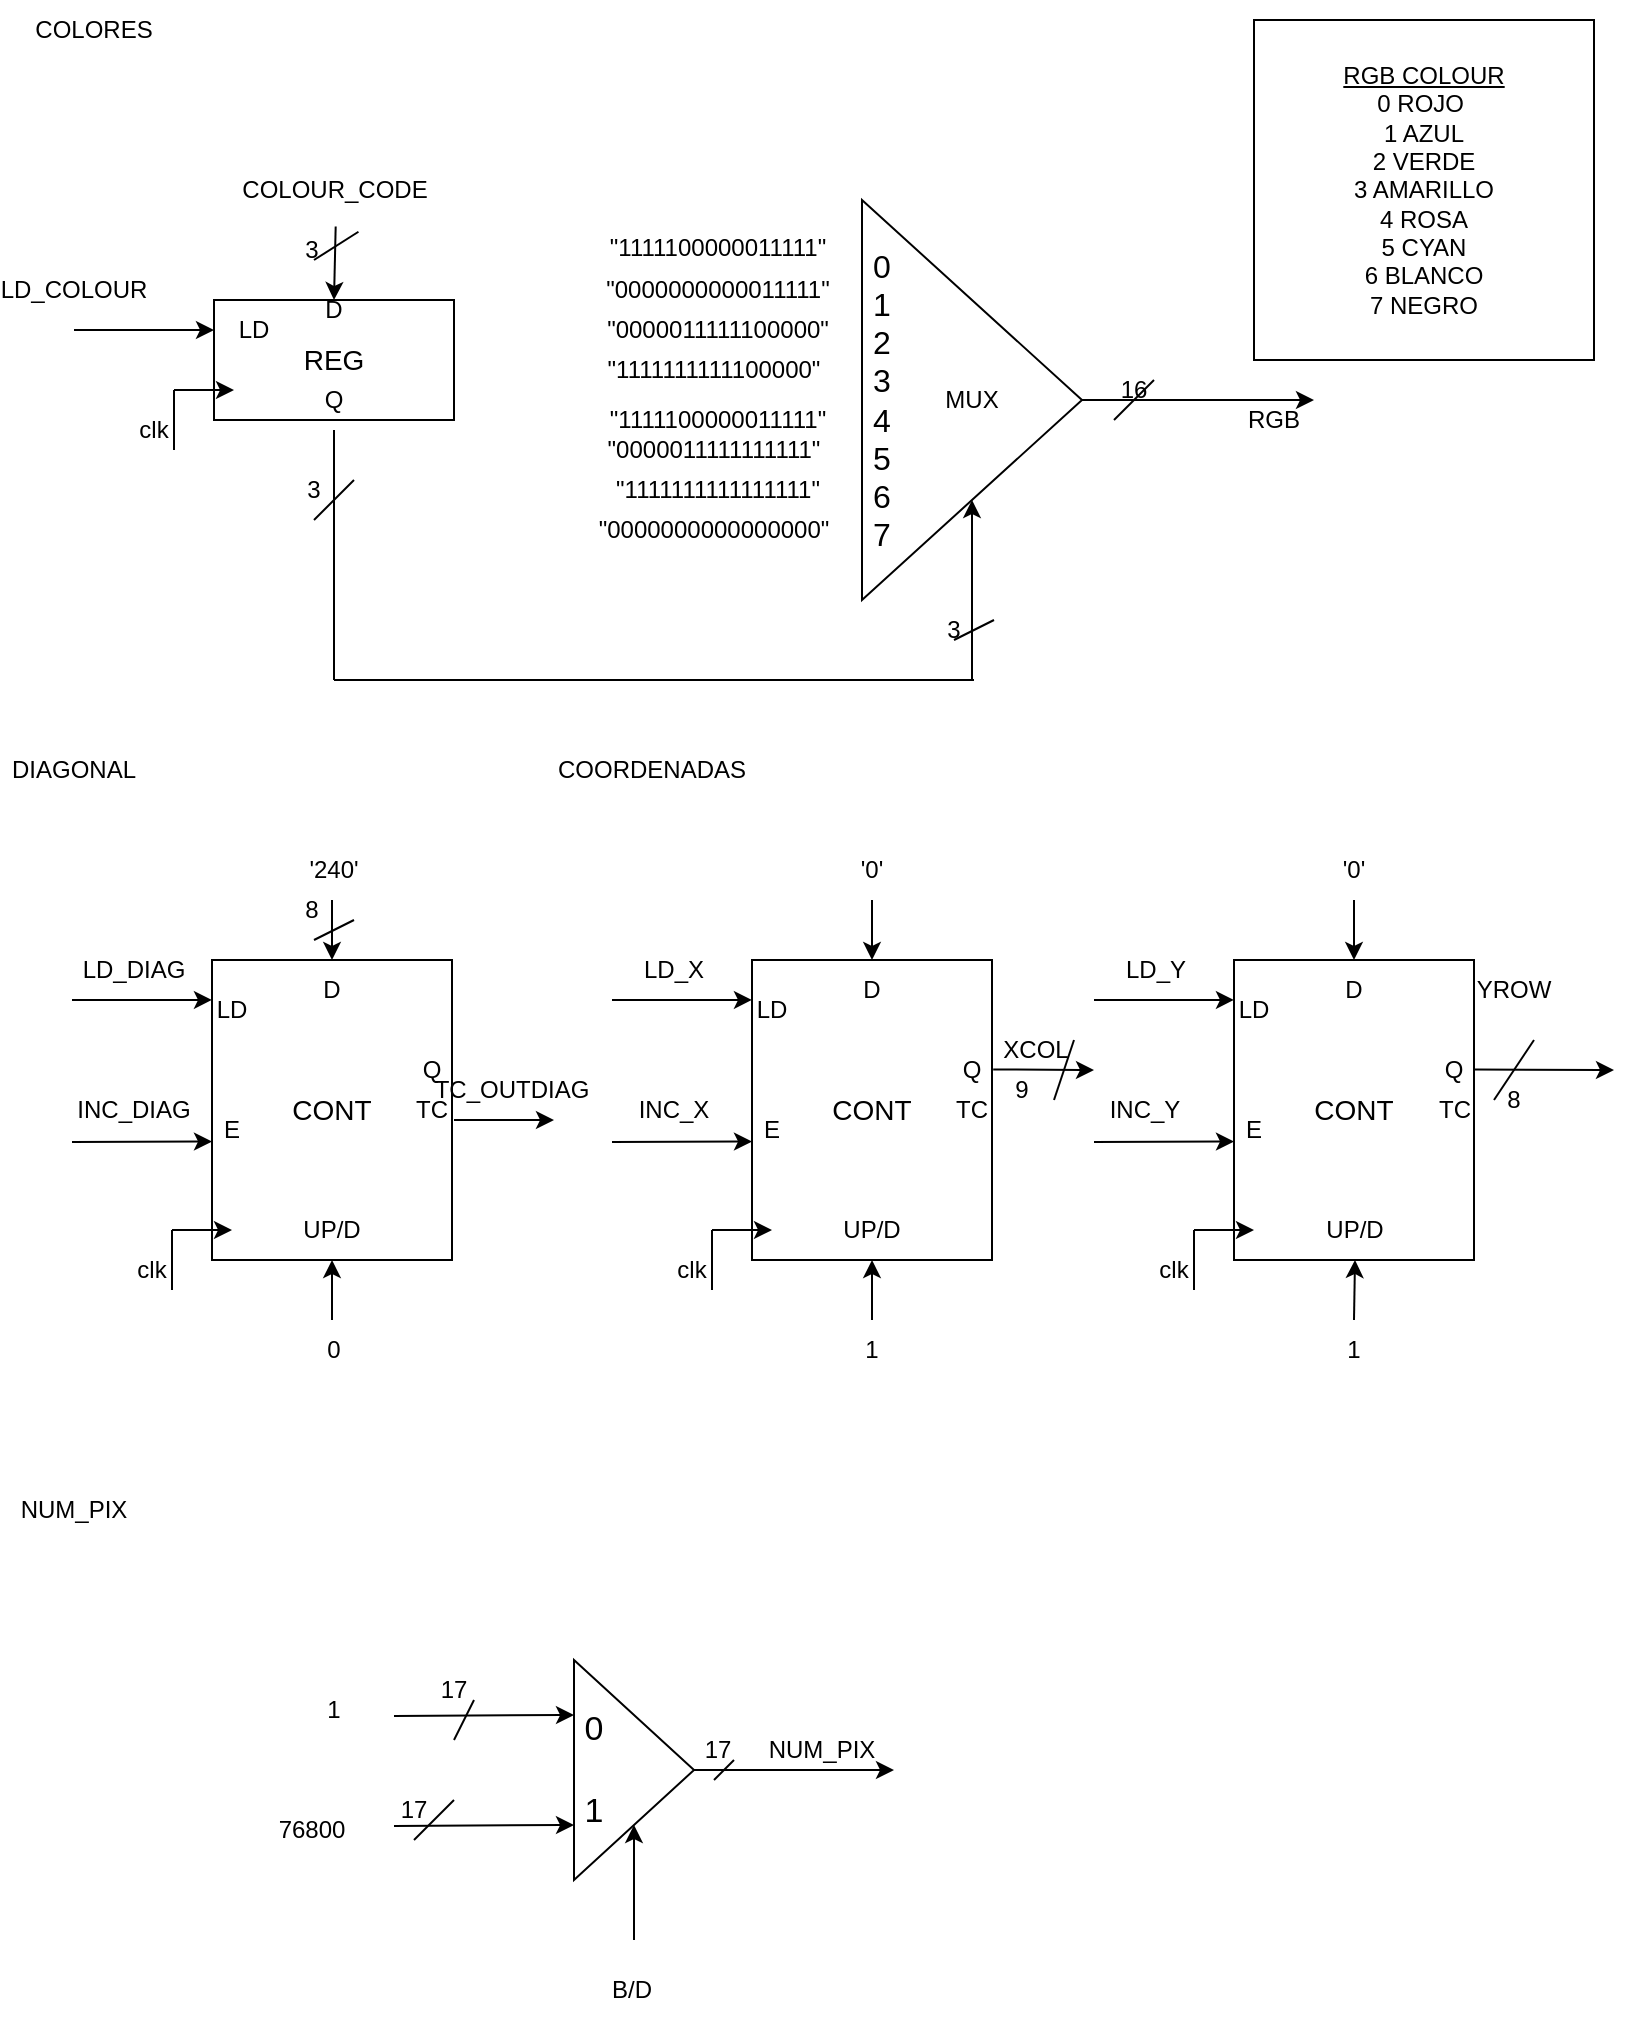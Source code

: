 <mxfile version="22.0.4" type="github">
  <diagram name="Página-1" id="zvw-f4NV9Bo69sm4plZE">
    <mxGraphModel dx="1434" dy="754" grid="1" gridSize="10" guides="1" tooltips="1" connect="1" arrows="1" fold="1" page="1" pageScale="1" pageWidth="827" pageHeight="1169" math="0" shadow="0">
      <root>
        <mxCell id="0" />
        <mxCell id="1" parent="0" />
        <mxCell id="AA1JGieEmDG2qsiPeB94-2" value="" style="rounded=0;whiteSpace=wrap;html=1;" parent="1" vertex="1">
          <mxGeometry x="110" y="170" width="120" height="60" as="geometry" />
        </mxCell>
        <mxCell id="AA1JGieEmDG2qsiPeB94-3" value="" style="triangle;whiteSpace=wrap;html=1;" parent="1" vertex="1">
          <mxGeometry x="434" y="120" width="110" height="200" as="geometry" />
        </mxCell>
        <mxCell id="AA1JGieEmDG2qsiPeB94-4" value="&lt;font style=&quot;font-size: 16px;&quot;&gt;0&lt;br&gt;1&lt;br&gt;2&lt;br&gt;3&lt;br&gt;4&lt;br&gt;5&lt;br&gt;6&lt;br&gt;7&lt;/font&gt;" style="text;html=1;strokeColor=none;fillColor=none;align=center;verticalAlign=middle;whiteSpace=wrap;rounded=0;" parent="1" vertex="1">
          <mxGeometry x="414" y="205" width="60" height="30" as="geometry" />
        </mxCell>
        <mxCell id="AA1JGieEmDG2qsiPeB94-5" value="MUX" style="text;html=1;strokeColor=none;fillColor=none;align=center;verticalAlign=middle;whiteSpace=wrap;rounded=0;" parent="1" vertex="1">
          <mxGeometry x="459" y="205" width="60" height="30" as="geometry" />
        </mxCell>
        <mxCell id="AA1JGieEmDG2qsiPeB94-6" value="COLORES" style="text;html=1;strokeColor=none;fillColor=none;align=center;verticalAlign=middle;whiteSpace=wrap;rounded=0;" parent="1" vertex="1">
          <mxGeometry x="20" y="20" width="60" height="30" as="geometry" />
        </mxCell>
        <mxCell id="AA1JGieEmDG2qsiPeB94-7" value="COLOUR_CODE" style="text;html=1;align=center;verticalAlign=middle;resizable=0;points=[];autosize=1;strokeColor=none;fillColor=none;" parent="1" vertex="1">
          <mxGeometry x="110" y="100" width="120" height="30" as="geometry" />
        </mxCell>
        <mxCell id="AA1JGieEmDG2qsiPeB94-8" value="LD_COLOUR" style="text;html=1;strokeColor=none;fillColor=none;align=center;verticalAlign=middle;whiteSpace=wrap;rounded=0;" parent="1" vertex="1">
          <mxGeometry x="10" y="150" width="60" height="30" as="geometry" />
        </mxCell>
        <mxCell id="AA1JGieEmDG2qsiPeB94-9" value="" style="endArrow=classic;html=1;rounded=0;entryX=0;entryY=0.25;entryDx=0;entryDy=0;" parent="1" target="AA1JGieEmDG2qsiPeB94-2" edge="1">
          <mxGeometry width="50" height="50" relative="1" as="geometry">
            <mxPoint x="40" y="185" as="sourcePoint" />
            <mxPoint x="150" y="160" as="targetPoint" />
          </mxGeometry>
        </mxCell>
        <mxCell id="AA1JGieEmDG2qsiPeB94-10" value="LD" style="text;html=1;strokeColor=none;fillColor=none;align=center;verticalAlign=middle;whiteSpace=wrap;rounded=0;" parent="1" vertex="1">
          <mxGeometry x="100" y="170" width="60" height="30" as="geometry" />
        </mxCell>
        <mxCell id="AA1JGieEmDG2qsiPeB94-11" value="&lt;font style=&quot;font-size: 14px;&quot;&gt;REG&lt;/font&gt;" style="text;html=1;strokeColor=none;fillColor=none;align=center;verticalAlign=middle;whiteSpace=wrap;rounded=0;" parent="1" vertex="1">
          <mxGeometry x="140" y="185" width="60" height="30" as="geometry" />
        </mxCell>
        <mxCell id="AA1JGieEmDG2qsiPeB94-13" value="" style="endArrow=classic;html=1;rounded=0;" parent="1" edge="1">
          <mxGeometry width="50" height="50" relative="1" as="geometry">
            <mxPoint x="90" y="215" as="sourcePoint" />
            <mxPoint x="120" y="215" as="targetPoint" />
          </mxGeometry>
        </mxCell>
        <mxCell id="AA1JGieEmDG2qsiPeB94-14" value="" style="endArrow=none;html=1;rounded=0;" parent="1" edge="1">
          <mxGeometry width="50" height="50" relative="1" as="geometry">
            <mxPoint x="90" y="215" as="sourcePoint" />
            <mxPoint x="90" y="245" as="targetPoint" />
          </mxGeometry>
        </mxCell>
        <mxCell id="AA1JGieEmDG2qsiPeB94-15" value="clk" style="text;html=1;strokeColor=none;fillColor=none;align=center;verticalAlign=middle;whiteSpace=wrap;rounded=0;" parent="1" vertex="1">
          <mxGeometry x="50" y="220" width="60" height="30" as="geometry" />
        </mxCell>
        <mxCell id="AA1JGieEmDG2qsiPeB94-16" value="" style="endArrow=classic;html=1;rounded=0;entryX=0.5;entryY=0;entryDx=0;entryDy=0;exitX=0.507;exitY=1.107;exitDx=0;exitDy=0;exitPerimeter=0;" parent="1" source="AA1JGieEmDG2qsiPeB94-7" target="AA1JGieEmDG2qsiPeB94-2" edge="1">
          <mxGeometry width="50" height="50" relative="1" as="geometry">
            <mxPoint x="100" y="210" as="sourcePoint" />
            <mxPoint x="150" y="160" as="targetPoint" />
          </mxGeometry>
        </mxCell>
        <mxCell id="AA1JGieEmDG2qsiPeB94-17" value="D" style="text;html=1;strokeColor=none;fillColor=none;align=center;verticalAlign=middle;whiteSpace=wrap;rounded=0;" parent="1" vertex="1">
          <mxGeometry x="140" y="160" width="60" height="30" as="geometry" />
        </mxCell>
        <mxCell id="AA1JGieEmDG2qsiPeB94-18" value="Q" style="text;html=1;strokeColor=none;fillColor=none;align=center;verticalAlign=middle;whiteSpace=wrap;rounded=0;" parent="1" vertex="1">
          <mxGeometry x="140" y="205" width="60" height="30" as="geometry" />
        </mxCell>
        <mxCell id="AA1JGieEmDG2qsiPeB94-20" value="" style="endArrow=none;html=1;rounded=0;entryX=0.5;entryY=1;entryDx=0;entryDy=0;" parent="1" target="AA1JGieEmDG2qsiPeB94-18" edge="1">
          <mxGeometry width="50" height="50" relative="1" as="geometry">
            <mxPoint x="170" y="360" as="sourcePoint" />
            <mxPoint x="150" y="160" as="targetPoint" />
          </mxGeometry>
        </mxCell>
        <mxCell id="AA1JGieEmDG2qsiPeB94-21" value="" style="endArrow=none;html=1;rounded=0;" parent="1" edge="1">
          <mxGeometry width="50" height="50" relative="1" as="geometry">
            <mxPoint x="490" y="360" as="sourcePoint" />
            <mxPoint x="170" y="360" as="targetPoint" />
          </mxGeometry>
        </mxCell>
        <mxCell id="AA1JGieEmDG2qsiPeB94-22" value="" style="endArrow=classic;html=1;rounded=0;entryX=0.5;entryY=1;entryDx=0;entryDy=0;" parent="1" target="AA1JGieEmDG2qsiPeB94-3" edge="1">
          <mxGeometry width="50" height="50" relative="1" as="geometry">
            <mxPoint x="489" y="360" as="sourcePoint" />
            <mxPoint x="244" y="160" as="targetPoint" />
          </mxGeometry>
        </mxCell>
        <mxCell id="AA1JGieEmDG2qsiPeB94-23" value="" style="endArrow=classic;html=1;rounded=0;exitX=1;exitY=0.5;exitDx=0;exitDy=0;" parent="1" source="AA1JGieEmDG2qsiPeB94-3" edge="1">
          <mxGeometry width="50" height="50" relative="1" as="geometry">
            <mxPoint x="194" y="210" as="sourcePoint" />
            <mxPoint x="660" y="220" as="targetPoint" />
          </mxGeometry>
        </mxCell>
        <mxCell id="AA1JGieEmDG2qsiPeB94-24" value="RGB" style="text;html=1;strokeColor=none;fillColor=none;align=center;verticalAlign=middle;whiteSpace=wrap;rounded=0;" parent="1" vertex="1">
          <mxGeometry x="610" y="215" width="60" height="30" as="geometry" />
        </mxCell>
        <mxCell id="AA1JGieEmDG2qsiPeB94-25" value="&lt;u&gt;RGB COLOUR&lt;/u&gt;&lt;br&gt;0 ROJO&amp;nbsp;&lt;br&gt;1 AZUL&lt;br&gt;2 VERDE&lt;br&gt;3 AMARILLO&lt;br&gt;4 ROSA&lt;br&gt;5 CYAN&lt;br&gt;6 BLANCO&lt;br&gt;7 NEGRO&lt;br&gt;" style="rounded=0;whiteSpace=wrap;html=1;fillColor=none;" parent="1" vertex="1">
          <mxGeometry x="630" y="30" width="170" height="170" as="geometry" />
        </mxCell>
        <mxCell id="AA1JGieEmDG2qsiPeB94-27" value="&quot;1111100000011111&quot;" style="text;html=1;strokeColor=none;fillColor=none;align=center;verticalAlign=middle;whiteSpace=wrap;rounded=0;" parent="1" vertex="1">
          <mxGeometry x="310" y="129" width="104" height="30" as="geometry" />
        </mxCell>
        <mxCell id="AA1JGieEmDG2qsiPeB94-28" value="&quot;0000000000011111&quot;" style="text;html=1;strokeColor=none;fillColor=none;align=center;verticalAlign=middle;whiteSpace=wrap;rounded=0;" parent="1" vertex="1">
          <mxGeometry x="332" y="150" width="60" height="30" as="geometry" />
        </mxCell>
        <mxCell id="AA1JGieEmDG2qsiPeB94-29" value="&quot;0000011111100000&quot;" style="text;html=1;strokeColor=none;fillColor=none;align=center;verticalAlign=middle;whiteSpace=wrap;rounded=0;" parent="1" vertex="1">
          <mxGeometry x="332" y="170" width="60" height="30" as="geometry" />
        </mxCell>
        <mxCell id="AA1JGieEmDG2qsiPeB94-30" value="&quot;1111111111100000&quot;" style="text;html=1;strokeColor=none;fillColor=none;align=center;verticalAlign=middle;whiteSpace=wrap;rounded=0;" parent="1" vertex="1">
          <mxGeometry x="330" y="190" width="60" height="30" as="geometry" />
        </mxCell>
        <mxCell id="AA1JGieEmDG2qsiPeB94-31" value="&quot;1111100000011111&quot;" style="text;html=1;strokeColor=none;fillColor=none;align=center;verticalAlign=middle;whiteSpace=wrap;rounded=0;" parent="1" vertex="1">
          <mxGeometry x="332" y="220" width="60" height="20" as="geometry" />
        </mxCell>
        <mxCell id="AA1JGieEmDG2qsiPeB94-32" value="&quot;0000011111111111&quot;" style="text;html=1;strokeColor=none;fillColor=none;align=center;verticalAlign=middle;whiteSpace=wrap;rounded=0;" parent="1" vertex="1">
          <mxGeometry x="330" y="230" width="60" height="30" as="geometry" />
        </mxCell>
        <mxCell id="AA1JGieEmDG2qsiPeB94-33" value="&quot;1111111111111111&quot;" style="text;html=1;strokeColor=none;fillColor=none;align=center;verticalAlign=middle;whiteSpace=wrap;rounded=0;" parent="1" vertex="1">
          <mxGeometry x="332" y="250" width="60" height="30" as="geometry" />
        </mxCell>
        <mxCell id="AA1JGieEmDG2qsiPeB94-34" value="&quot;0000000000000000&quot;" style="text;html=1;strokeColor=none;fillColor=none;align=center;verticalAlign=middle;whiteSpace=wrap;rounded=0;" parent="1" vertex="1">
          <mxGeometry x="330" y="270" width="60" height="30" as="geometry" />
        </mxCell>
        <mxCell id="AA1JGieEmDG2qsiPeB94-35" value="DIAGONAL" style="text;html=1;strokeColor=none;fillColor=none;align=center;verticalAlign=middle;whiteSpace=wrap;rounded=0;" parent="1" vertex="1">
          <mxGeometry x="10" y="390" width="60" height="30" as="geometry" />
        </mxCell>
        <mxCell id="AA1JGieEmDG2qsiPeB94-36" value="" style="rounded=0;whiteSpace=wrap;html=1;" parent="1" vertex="1">
          <mxGeometry x="109" y="500" width="120" height="150" as="geometry" />
        </mxCell>
        <mxCell id="AA1JGieEmDG2qsiPeB94-37" value="" style="endArrow=classic;html=1;rounded=0;" parent="1" edge="1">
          <mxGeometry width="50" height="50" relative="1" as="geometry">
            <mxPoint x="89" y="635" as="sourcePoint" />
            <mxPoint x="119" y="635" as="targetPoint" />
          </mxGeometry>
        </mxCell>
        <mxCell id="AA1JGieEmDG2qsiPeB94-38" value="" style="endArrow=none;html=1;rounded=0;" parent="1" edge="1">
          <mxGeometry width="50" height="50" relative="1" as="geometry">
            <mxPoint x="89" y="635" as="sourcePoint" />
            <mxPoint x="89" y="665" as="targetPoint" />
          </mxGeometry>
        </mxCell>
        <mxCell id="AA1JGieEmDG2qsiPeB94-39" value="clk" style="text;html=1;strokeColor=none;fillColor=none;align=center;verticalAlign=middle;whiteSpace=wrap;rounded=0;" parent="1" vertex="1">
          <mxGeometry x="49" y="640" width="60" height="30" as="geometry" />
        </mxCell>
        <mxCell id="AA1JGieEmDG2qsiPeB94-40" value="&lt;font style=&quot;font-size: 14px;&quot;&gt;CONT&lt;/font&gt;" style="text;html=1;strokeColor=none;fillColor=none;align=center;verticalAlign=middle;whiteSpace=wrap;rounded=0;" parent="1" vertex="1">
          <mxGeometry x="139" y="560" width="60" height="30" as="geometry" />
        </mxCell>
        <mxCell id="AA1JGieEmDG2qsiPeB94-41" value="D" style="text;html=1;strokeColor=none;fillColor=none;align=center;verticalAlign=middle;whiteSpace=wrap;rounded=0;" parent="1" vertex="1">
          <mxGeometry x="139" y="500" width="60" height="30" as="geometry" />
        </mxCell>
        <mxCell id="AA1JGieEmDG2qsiPeB94-42" value="LD" style="text;html=1;strokeColor=none;fillColor=none;align=center;verticalAlign=middle;whiteSpace=wrap;rounded=0;" parent="1" vertex="1">
          <mxGeometry x="89" y="510" width="60" height="30" as="geometry" />
        </mxCell>
        <mxCell id="AA1JGieEmDG2qsiPeB94-44" value="E" style="text;html=1;strokeColor=none;fillColor=none;align=center;verticalAlign=middle;whiteSpace=wrap;rounded=0;" parent="1" vertex="1">
          <mxGeometry x="89" y="570" width="60" height="30" as="geometry" />
        </mxCell>
        <mxCell id="AA1JGieEmDG2qsiPeB94-45" value="UP/D" style="text;html=1;strokeColor=none;fillColor=none;align=center;verticalAlign=middle;whiteSpace=wrap;rounded=0;" parent="1" vertex="1">
          <mxGeometry x="139" y="620" width="60" height="30" as="geometry" />
        </mxCell>
        <mxCell id="AA1JGieEmDG2qsiPeB94-46" value="Q" style="text;html=1;strokeColor=none;fillColor=none;align=center;verticalAlign=middle;whiteSpace=wrap;rounded=0;" parent="1" vertex="1">
          <mxGeometry x="189" y="540" width="60" height="30" as="geometry" />
        </mxCell>
        <mxCell id="AA1JGieEmDG2qsiPeB94-47" value="TC" style="text;html=1;strokeColor=none;fillColor=none;align=center;verticalAlign=middle;whiteSpace=wrap;rounded=0;" parent="1" vertex="1">
          <mxGeometry x="189" y="560" width="60" height="30" as="geometry" />
        </mxCell>
        <mxCell id="AA1JGieEmDG2qsiPeB94-48" value="" style="endArrow=classic;html=1;rounded=0;entryX=0.5;entryY=0;entryDx=0;entryDy=0;" parent="1" target="AA1JGieEmDG2qsiPeB94-41" edge="1">
          <mxGeometry width="50" height="50" relative="1" as="geometry">
            <mxPoint x="169" y="470" as="sourcePoint" />
            <mxPoint x="379" y="470" as="targetPoint" />
          </mxGeometry>
        </mxCell>
        <mxCell id="AA1JGieEmDG2qsiPeB94-49" value="" style="endArrow=classic;html=1;rounded=0;entryX=0.333;entryY=0.333;entryDx=0;entryDy=0;entryPerimeter=0;" parent="1" target="AA1JGieEmDG2qsiPeB94-42" edge="1">
          <mxGeometry width="50" height="50" relative="1" as="geometry">
            <mxPoint x="39" y="520" as="sourcePoint" />
            <mxPoint x="379" y="470" as="targetPoint" />
          </mxGeometry>
        </mxCell>
        <mxCell id="AA1JGieEmDG2qsiPeB94-51" value="" style="endArrow=classic;html=1;rounded=0;entryX=0;entryY=0.605;entryDx=0;entryDy=0;entryPerimeter=0;" parent="1" target="AA1JGieEmDG2qsiPeB94-36" edge="1">
          <mxGeometry width="50" height="50" relative="1" as="geometry">
            <mxPoint x="39" y="591" as="sourcePoint" />
            <mxPoint x="69" y="590" as="targetPoint" />
          </mxGeometry>
        </mxCell>
        <mxCell id="AA1JGieEmDG2qsiPeB94-52" value="" style="endArrow=classic;html=1;rounded=0;entryX=0.5;entryY=1;entryDx=0;entryDy=0;" parent="1" target="AA1JGieEmDG2qsiPeB94-45" edge="1">
          <mxGeometry width="50" height="50" relative="1" as="geometry">
            <mxPoint x="169" y="680" as="sourcePoint" />
            <mxPoint x="379" y="470" as="targetPoint" />
          </mxGeometry>
        </mxCell>
        <mxCell id="AA1JGieEmDG2qsiPeB94-102" value="" style="rounded=0;whiteSpace=wrap;html=1;" parent="1" vertex="1">
          <mxGeometry x="379" y="500" width="120" height="150" as="geometry" />
        </mxCell>
        <mxCell id="AA1JGieEmDG2qsiPeB94-103" value="" style="endArrow=classic;html=1;rounded=0;" parent="1" edge="1">
          <mxGeometry width="50" height="50" relative="1" as="geometry">
            <mxPoint x="359" y="635" as="sourcePoint" />
            <mxPoint x="389" y="635" as="targetPoint" />
          </mxGeometry>
        </mxCell>
        <mxCell id="AA1JGieEmDG2qsiPeB94-104" value="" style="endArrow=none;html=1;rounded=0;" parent="1" edge="1">
          <mxGeometry width="50" height="50" relative="1" as="geometry">
            <mxPoint x="359" y="635" as="sourcePoint" />
            <mxPoint x="359" y="665" as="targetPoint" />
          </mxGeometry>
        </mxCell>
        <mxCell id="AA1JGieEmDG2qsiPeB94-105" value="clk" style="text;html=1;strokeColor=none;fillColor=none;align=center;verticalAlign=middle;whiteSpace=wrap;rounded=0;" parent="1" vertex="1">
          <mxGeometry x="319" y="640" width="60" height="30" as="geometry" />
        </mxCell>
        <mxCell id="AA1JGieEmDG2qsiPeB94-106" value="&lt;font style=&quot;font-size: 14px;&quot;&gt;CONT&lt;/font&gt;" style="text;html=1;strokeColor=none;fillColor=none;align=center;verticalAlign=middle;whiteSpace=wrap;rounded=0;" parent="1" vertex="1">
          <mxGeometry x="409" y="560" width="60" height="30" as="geometry" />
        </mxCell>
        <mxCell id="AA1JGieEmDG2qsiPeB94-107" value="D" style="text;html=1;strokeColor=none;fillColor=none;align=center;verticalAlign=middle;whiteSpace=wrap;rounded=0;" parent="1" vertex="1">
          <mxGeometry x="409" y="500" width="60" height="30" as="geometry" />
        </mxCell>
        <mxCell id="AA1JGieEmDG2qsiPeB94-108" value="LD" style="text;html=1;strokeColor=none;fillColor=none;align=center;verticalAlign=middle;whiteSpace=wrap;rounded=0;" parent="1" vertex="1">
          <mxGeometry x="359" y="510" width="60" height="30" as="geometry" />
        </mxCell>
        <mxCell id="AA1JGieEmDG2qsiPeB94-110" value="E" style="text;html=1;strokeColor=none;fillColor=none;align=center;verticalAlign=middle;whiteSpace=wrap;rounded=0;" parent="1" vertex="1">
          <mxGeometry x="359" y="570" width="60" height="30" as="geometry" />
        </mxCell>
        <mxCell id="AA1JGieEmDG2qsiPeB94-111" value="UP/D" style="text;html=1;strokeColor=none;fillColor=none;align=center;verticalAlign=middle;whiteSpace=wrap;rounded=0;" parent="1" vertex="1">
          <mxGeometry x="409" y="620" width="60" height="30" as="geometry" />
        </mxCell>
        <mxCell id="AA1JGieEmDG2qsiPeB94-112" value="Q" style="text;html=1;strokeColor=none;fillColor=none;align=center;verticalAlign=middle;whiteSpace=wrap;rounded=0;" parent="1" vertex="1">
          <mxGeometry x="459" y="540" width="60" height="30" as="geometry" />
        </mxCell>
        <mxCell id="AA1JGieEmDG2qsiPeB94-113" value="TC" style="text;html=1;strokeColor=none;fillColor=none;align=center;verticalAlign=middle;whiteSpace=wrap;rounded=0;" parent="1" vertex="1">
          <mxGeometry x="459" y="560" width="60" height="30" as="geometry" />
        </mxCell>
        <mxCell id="AA1JGieEmDG2qsiPeB94-114" value="" style="endArrow=classic;html=1;rounded=0;entryX=0.5;entryY=0;entryDx=0;entryDy=0;" parent="1" target="AA1JGieEmDG2qsiPeB94-107" edge="1">
          <mxGeometry width="50" height="50" relative="1" as="geometry">
            <mxPoint x="439" y="470" as="sourcePoint" />
            <mxPoint x="649" y="470" as="targetPoint" />
          </mxGeometry>
        </mxCell>
        <mxCell id="AA1JGieEmDG2qsiPeB94-115" value="" style="endArrow=classic;html=1;rounded=0;entryX=0.333;entryY=0.333;entryDx=0;entryDy=0;entryPerimeter=0;" parent="1" target="AA1JGieEmDG2qsiPeB94-108" edge="1">
          <mxGeometry width="50" height="50" relative="1" as="geometry">
            <mxPoint x="309" y="520" as="sourcePoint" />
            <mxPoint x="649" y="470" as="targetPoint" />
          </mxGeometry>
        </mxCell>
        <mxCell id="AA1JGieEmDG2qsiPeB94-117" value="" style="endArrow=classic;html=1;rounded=0;entryX=0;entryY=0.605;entryDx=0;entryDy=0;entryPerimeter=0;" parent="1" target="AA1JGieEmDG2qsiPeB94-102" edge="1">
          <mxGeometry width="50" height="50" relative="1" as="geometry">
            <mxPoint x="309" y="591" as="sourcePoint" />
            <mxPoint x="339" y="590" as="targetPoint" />
          </mxGeometry>
        </mxCell>
        <mxCell id="AA1JGieEmDG2qsiPeB94-118" value="" style="endArrow=classic;html=1;rounded=0;entryX=0.5;entryY=1;entryDx=0;entryDy=0;" parent="1" target="AA1JGieEmDG2qsiPeB94-111" edge="1">
          <mxGeometry width="50" height="50" relative="1" as="geometry">
            <mxPoint x="439" y="680" as="sourcePoint" />
            <mxPoint x="649" y="470" as="targetPoint" />
          </mxGeometry>
        </mxCell>
        <mxCell id="AA1JGieEmDG2qsiPeB94-119" value="" style="rounded=0;whiteSpace=wrap;html=1;" parent="1" vertex="1">
          <mxGeometry x="620" y="500" width="120" height="150" as="geometry" />
        </mxCell>
        <mxCell id="AA1JGieEmDG2qsiPeB94-120" value="" style="endArrow=classic;html=1;rounded=0;" parent="1" edge="1">
          <mxGeometry width="50" height="50" relative="1" as="geometry">
            <mxPoint x="600" y="635" as="sourcePoint" />
            <mxPoint x="630" y="635" as="targetPoint" />
          </mxGeometry>
        </mxCell>
        <mxCell id="AA1JGieEmDG2qsiPeB94-121" value="" style="endArrow=none;html=1;rounded=0;" parent="1" edge="1">
          <mxGeometry width="50" height="50" relative="1" as="geometry">
            <mxPoint x="600" y="635" as="sourcePoint" />
            <mxPoint x="600" y="665" as="targetPoint" />
            <Array as="points">
              <mxPoint x="600" y="665" />
            </Array>
          </mxGeometry>
        </mxCell>
        <mxCell id="AA1JGieEmDG2qsiPeB94-122" value="clk" style="text;html=1;strokeColor=none;fillColor=none;align=center;verticalAlign=middle;whiteSpace=wrap;rounded=0;" parent="1" vertex="1">
          <mxGeometry x="560" y="640" width="60" height="30" as="geometry" />
        </mxCell>
        <mxCell id="AA1JGieEmDG2qsiPeB94-123" value="&lt;font style=&quot;font-size: 14px;&quot;&gt;CONT&lt;/font&gt;" style="text;html=1;strokeColor=none;fillColor=none;align=center;verticalAlign=middle;whiteSpace=wrap;rounded=0;" parent="1" vertex="1">
          <mxGeometry x="650" y="560" width="60" height="30" as="geometry" />
        </mxCell>
        <mxCell id="AA1JGieEmDG2qsiPeB94-124" value="D" style="text;html=1;strokeColor=none;fillColor=none;align=center;verticalAlign=middle;whiteSpace=wrap;rounded=0;" parent="1" vertex="1">
          <mxGeometry x="650" y="500" width="60" height="30" as="geometry" />
        </mxCell>
        <mxCell id="AA1JGieEmDG2qsiPeB94-125" value="LD" style="text;html=1;strokeColor=none;fillColor=none;align=center;verticalAlign=middle;whiteSpace=wrap;rounded=0;" parent="1" vertex="1">
          <mxGeometry x="600" y="510" width="60" height="30" as="geometry" />
        </mxCell>
        <mxCell id="AA1JGieEmDG2qsiPeB94-127" value="E" style="text;html=1;strokeColor=none;fillColor=none;align=center;verticalAlign=middle;whiteSpace=wrap;rounded=0;" parent="1" vertex="1">
          <mxGeometry x="600" y="570" width="60" height="30" as="geometry" />
        </mxCell>
        <mxCell id="AA1JGieEmDG2qsiPeB94-128" value="UP/D" style="text;html=1;strokeColor=none;fillColor=none;align=center;verticalAlign=middle;whiteSpace=wrap;rounded=0;" parent="1" vertex="1">
          <mxGeometry x="650" y="620" width="61" height="30" as="geometry" />
        </mxCell>
        <mxCell id="AA1JGieEmDG2qsiPeB94-129" value="Q" style="text;html=1;strokeColor=none;fillColor=none;align=center;verticalAlign=middle;whiteSpace=wrap;rounded=0;" parent="1" vertex="1">
          <mxGeometry x="700" y="540" width="60" height="30" as="geometry" />
        </mxCell>
        <mxCell id="AA1JGieEmDG2qsiPeB94-130" value="TC" style="text;html=1;strokeColor=none;fillColor=none;align=center;verticalAlign=middle;whiteSpace=wrap;rounded=0;" parent="1" vertex="1">
          <mxGeometry x="701" y="560" width="59" height="30" as="geometry" />
        </mxCell>
        <mxCell id="AA1JGieEmDG2qsiPeB94-131" value="" style="endArrow=classic;html=1;rounded=0;entryX=0.5;entryY=0;entryDx=0;entryDy=0;" parent="1" target="AA1JGieEmDG2qsiPeB94-124" edge="1">
          <mxGeometry width="50" height="50" relative="1" as="geometry">
            <mxPoint x="680" y="470" as="sourcePoint" />
            <mxPoint x="890" y="470" as="targetPoint" />
          </mxGeometry>
        </mxCell>
        <mxCell id="AA1JGieEmDG2qsiPeB94-132" value="" style="endArrow=classic;html=1;rounded=0;entryX=0.333;entryY=0.333;entryDx=0;entryDy=0;entryPerimeter=0;" parent="1" target="AA1JGieEmDG2qsiPeB94-125" edge="1">
          <mxGeometry width="50" height="50" relative="1" as="geometry">
            <mxPoint x="550" y="520" as="sourcePoint" />
            <mxPoint x="890" y="470" as="targetPoint" />
          </mxGeometry>
        </mxCell>
        <mxCell id="AA1JGieEmDG2qsiPeB94-134" value="" style="endArrow=classic;html=1;rounded=0;entryX=0;entryY=0.605;entryDx=0;entryDy=0;entryPerimeter=0;" parent="1" target="AA1JGieEmDG2qsiPeB94-119" edge="1">
          <mxGeometry width="50" height="50" relative="1" as="geometry">
            <mxPoint x="550" y="591" as="sourcePoint" />
            <mxPoint x="580" y="590" as="targetPoint" />
          </mxGeometry>
        </mxCell>
        <mxCell id="AA1JGieEmDG2qsiPeB94-135" value="" style="endArrow=classic;html=1;rounded=0;entryX=0.5;entryY=1;entryDx=0;entryDy=0;" parent="1" target="AA1JGieEmDG2qsiPeB94-128" edge="1">
          <mxGeometry width="50" height="50" relative="1" as="geometry">
            <mxPoint x="680" y="680" as="sourcePoint" />
            <mxPoint x="890" y="470" as="targetPoint" />
          </mxGeometry>
        </mxCell>
        <mxCell id="AA1JGieEmDG2qsiPeB94-136" value="COORDENADAS" style="text;html=1;strokeColor=none;fillColor=none;align=center;verticalAlign=middle;whiteSpace=wrap;rounded=0;" parent="1" vertex="1">
          <mxGeometry x="299" y="390" width="60" height="30" as="geometry" />
        </mxCell>
        <mxCell id="AA1JGieEmDG2qsiPeB94-137" value="&#39;240&#39;" style="text;html=1;strokeColor=none;fillColor=none;align=center;verticalAlign=middle;whiteSpace=wrap;rounded=0;" parent="1" vertex="1">
          <mxGeometry x="140" y="440" width="60" height="30" as="geometry" />
        </mxCell>
        <mxCell id="AA1JGieEmDG2qsiPeB94-138" value="&#39;0&#39;" style="text;html=1;strokeColor=none;fillColor=none;align=center;verticalAlign=middle;whiteSpace=wrap;rounded=0;" parent="1" vertex="1">
          <mxGeometry x="409" y="440" width="60" height="30" as="geometry" />
        </mxCell>
        <mxCell id="AA1JGieEmDG2qsiPeB94-139" value="&#39;0&#39;" style="text;html=1;strokeColor=none;fillColor=none;align=center;verticalAlign=middle;whiteSpace=wrap;rounded=0;" parent="1" vertex="1">
          <mxGeometry x="650" y="440" width="60" height="30" as="geometry" />
        </mxCell>
        <mxCell id="AA1JGieEmDG2qsiPeB94-140" value="0" style="text;html=1;strokeColor=none;fillColor=none;align=center;verticalAlign=middle;whiteSpace=wrap;rounded=0;" parent="1" vertex="1">
          <mxGeometry x="140" y="680" width="60" height="30" as="geometry" />
        </mxCell>
        <mxCell id="AA1JGieEmDG2qsiPeB94-141" value="1" style="text;html=1;strokeColor=none;fillColor=none;align=center;verticalAlign=middle;whiteSpace=wrap;rounded=0;" parent="1" vertex="1">
          <mxGeometry x="409" y="680" width="60" height="30" as="geometry" />
        </mxCell>
        <mxCell id="AA1JGieEmDG2qsiPeB94-142" value="1" style="text;html=1;strokeColor=none;fillColor=none;align=center;verticalAlign=middle;whiteSpace=wrap;rounded=0;" parent="1" vertex="1">
          <mxGeometry x="650" y="680" width="60" height="30" as="geometry" />
        </mxCell>
        <mxCell id="AA1JGieEmDG2qsiPeB94-143" value="" style="endArrow=classic;html=1;rounded=0;" parent="1" edge="1">
          <mxGeometry width="50" height="50" relative="1" as="geometry">
            <mxPoint x="230" y="580" as="sourcePoint" />
            <mxPoint x="280" y="580" as="targetPoint" />
          </mxGeometry>
        </mxCell>
        <mxCell id="AA1JGieEmDG2qsiPeB94-145" value="" style="endArrow=classic;html=1;rounded=0;exitX=1.005;exitY=0.365;exitDx=0;exitDy=0;exitPerimeter=0;" parent="1" source="AA1JGieEmDG2qsiPeB94-102" edge="1">
          <mxGeometry width="50" height="50" relative="1" as="geometry">
            <mxPoint x="530" y="500" as="sourcePoint" />
            <mxPoint x="550" y="555" as="targetPoint" />
          </mxGeometry>
        </mxCell>
        <mxCell id="AA1JGieEmDG2qsiPeB94-146" value="" style="endArrow=classic;html=1;rounded=0;exitX=1.002;exitY=0.365;exitDx=0;exitDy=0;exitPerimeter=0;" parent="1" source="AA1JGieEmDG2qsiPeB94-119" edge="1">
          <mxGeometry width="50" height="50" relative="1" as="geometry">
            <mxPoint x="221" y="600" as="sourcePoint" />
            <mxPoint x="810" y="555" as="targetPoint" />
          </mxGeometry>
        </mxCell>
        <mxCell id="AA1JGieEmDG2qsiPeB94-147" value="LD_X" style="text;html=1;strokeColor=none;fillColor=none;align=center;verticalAlign=middle;whiteSpace=wrap;rounded=0;" parent="1" vertex="1">
          <mxGeometry x="310" y="490" width="60" height="30" as="geometry" />
        </mxCell>
        <mxCell id="AA1JGieEmDG2qsiPeB94-148" value="TC_OUTDIAG" style="text;html=1;strokeColor=none;fillColor=none;align=center;verticalAlign=middle;whiteSpace=wrap;rounded=0;" parent="1" vertex="1">
          <mxGeometry x="229" y="550" width="60" height="30" as="geometry" />
        </mxCell>
        <mxCell id="AA1JGieEmDG2qsiPeB94-149" value="XCOL" style="text;html=1;strokeColor=none;fillColor=none;align=center;verticalAlign=middle;whiteSpace=wrap;rounded=0;" parent="1" vertex="1">
          <mxGeometry x="491" y="530" width="60" height="30" as="geometry" />
        </mxCell>
        <mxCell id="AA1JGieEmDG2qsiPeB94-150" value="YROW" style="text;html=1;strokeColor=none;fillColor=none;align=center;verticalAlign=middle;whiteSpace=wrap;rounded=0;" parent="1" vertex="1">
          <mxGeometry x="730" y="500" width="60" height="30" as="geometry" />
        </mxCell>
        <mxCell id="AA1JGieEmDG2qsiPeB94-151" value="LD_DIAG" style="text;html=1;strokeColor=none;fillColor=none;align=center;verticalAlign=middle;whiteSpace=wrap;rounded=0;" parent="1" vertex="1">
          <mxGeometry x="40" y="490" width="60" height="30" as="geometry" />
        </mxCell>
        <mxCell id="AA1JGieEmDG2qsiPeB94-153" value="INC_DIAG" style="text;html=1;strokeColor=none;fillColor=none;align=center;verticalAlign=middle;whiteSpace=wrap;rounded=0;" parent="1" vertex="1">
          <mxGeometry x="40" y="560" width="60" height="30" as="geometry" />
        </mxCell>
        <mxCell id="AA1JGieEmDG2qsiPeB94-158" value="LD_Y" style="text;html=1;strokeColor=none;fillColor=none;align=center;verticalAlign=middle;whiteSpace=wrap;rounded=0;" parent="1" vertex="1">
          <mxGeometry x="551" y="490" width="60" height="30" as="geometry" />
        </mxCell>
        <mxCell id="AA1JGieEmDG2qsiPeB94-160" value="INC_Y" style="text;html=1;strokeColor=none;fillColor=none;align=center;verticalAlign=middle;whiteSpace=wrap;rounded=0;" parent="1" vertex="1">
          <mxGeometry x="551" y="560" width="49" height="30" as="geometry" />
        </mxCell>
        <mxCell id="AA1JGieEmDG2qsiPeB94-161" value="INC_X" style="text;html=1;strokeColor=none;fillColor=none;align=center;verticalAlign=middle;whiteSpace=wrap;rounded=0;" parent="1" vertex="1">
          <mxGeometry x="310" y="560" width="60" height="30" as="geometry" />
        </mxCell>
        <mxCell id="AA1JGieEmDG2qsiPeB94-163" value="NUM_PIX" style="text;html=1;strokeColor=none;fillColor=none;align=center;verticalAlign=middle;whiteSpace=wrap;rounded=0;" parent="1" vertex="1">
          <mxGeometry x="10" y="760" width="60" height="30" as="geometry" />
        </mxCell>
        <mxCell id="AA1JGieEmDG2qsiPeB94-164" value="" style="triangle;whiteSpace=wrap;html=1;" parent="1" vertex="1">
          <mxGeometry x="290" y="850" width="60" height="110" as="geometry" />
        </mxCell>
        <mxCell id="AA1JGieEmDG2qsiPeB94-165" value="&lt;font style=&quot;font-size: 17px;&quot;&gt;0&lt;br&gt;&lt;br&gt;1&lt;/font&gt;" style="text;html=1;strokeColor=none;fillColor=none;align=center;verticalAlign=middle;whiteSpace=wrap;rounded=0;" parent="1" vertex="1">
          <mxGeometry x="270" y="890" width="60" height="30" as="geometry" />
        </mxCell>
        <mxCell id="AA1JGieEmDG2qsiPeB94-166" value="" style="endArrow=classic;html=1;rounded=0;entryX=0;entryY=0.25;entryDx=0;entryDy=0;" parent="1" target="AA1JGieEmDG2qsiPeB94-164" edge="1">
          <mxGeometry width="50" height="50" relative="1" as="geometry">
            <mxPoint x="200" y="878" as="sourcePoint" />
            <mxPoint x="340" y="850" as="targetPoint" />
          </mxGeometry>
        </mxCell>
        <mxCell id="AA1JGieEmDG2qsiPeB94-167" value="" style="endArrow=classic;html=1;rounded=0;entryX=0;entryY=0.75;entryDx=0;entryDy=0;" parent="1" target="AA1JGieEmDG2qsiPeB94-164" edge="1">
          <mxGeometry width="50" height="50" relative="1" as="geometry">
            <mxPoint x="200" y="933" as="sourcePoint" />
            <mxPoint x="340" y="850" as="targetPoint" />
          </mxGeometry>
        </mxCell>
        <mxCell id="AA1JGieEmDG2qsiPeB94-168" value="" style="endArrow=classic;html=1;rounded=0;exitX=1;exitY=0.5;exitDx=0;exitDy=0;" parent="1" source="AA1JGieEmDG2qsiPeB94-164" edge="1">
          <mxGeometry width="50" height="50" relative="1" as="geometry">
            <mxPoint x="290" y="900" as="sourcePoint" />
            <mxPoint x="450" y="905" as="targetPoint" />
          </mxGeometry>
        </mxCell>
        <mxCell id="AA1JGieEmDG2qsiPeB94-169" value="NUM_PIX" style="text;html=1;strokeColor=none;fillColor=none;align=center;verticalAlign=middle;whiteSpace=wrap;rounded=0;" parent="1" vertex="1">
          <mxGeometry x="384" y="880" width="60" height="30" as="geometry" />
        </mxCell>
        <mxCell id="AA1JGieEmDG2qsiPeB94-170" value="1" style="text;html=1;strokeColor=none;fillColor=none;align=center;verticalAlign=middle;whiteSpace=wrap;rounded=0;" parent="1" vertex="1">
          <mxGeometry x="140" y="860" width="60" height="30" as="geometry" />
        </mxCell>
        <mxCell id="AA1JGieEmDG2qsiPeB94-171" value="76800" style="text;html=1;strokeColor=none;fillColor=none;align=center;verticalAlign=middle;whiteSpace=wrap;rounded=0;" parent="1" vertex="1">
          <mxGeometry x="129" y="920" width="60" height="30" as="geometry" />
        </mxCell>
        <mxCell id="AA1JGieEmDG2qsiPeB94-172" value="" style="endArrow=classic;html=1;rounded=0;entryX=0.5;entryY=1;entryDx=0;entryDy=0;" parent="1" target="AA1JGieEmDG2qsiPeB94-164" edge="1">
          <mxGeometry width="50" height="50" relative="1" as="geometry">
            <mxPoint x="320" y="990" as="sourcePoint" />
            <mxPoint x="340" y="850" as="targetPoint" />
          </mxGeometry>
        </mxCell>
        <mxCell id="AA1JGieEmDG2qsiPeB94-173" value="B/D" style="text;html=1;strokeColor=none;fillColor=none;align=center;verticalAlign=middle;whiteSpace=wrap;rounded=0;" parent="1" vertex="1">
          <mxGeometry x="289" y="1000" width="60" height="30" as="geometry" />
        </mxCell>
        <mxCell id="U3WU9aq0jcZ8WxnYBBnA-1" value="" style="endArrow=none;html=1;rounded=0;entryX=0.602;entryY=1.196;entryDx=0;entryDy=0;entryPerimeter=0;" parent="1" target="AA1JGieEmDG2qsiPeB94-7" edge="1">
          <mxGeometry width="50" height="50" relative="1" as="geometry">
            <mxPoint x="160" y="150" as="sourcePoint" />
            <mxPoint x="354" y="30" as="targetPoint" />
            <Array as="points" />
          </mxGeometry>
        </mxCell>
        <mxCell id="U3WU9aq0jcZ8WxnYBBnA-3" value="" style="endArrow=none;html=1;rounded=0;" parent="1" edge="1">
          <mxGeometry width="50" height="50" relative="1" as="geometry">
            <mxPoint x="160" y="280" as="sourcePoint" />
            <mxPoint x="180" y="260" as="targetPoint" />
          </mxGeometry>
        </mxCell>
        <mxCell id="U3WU9aq0jcZ8WxnYBBnA-4" value="" style="endArrow=none;html=1;rounded=0;" parent="1" edge="1">
          <mxGeometry width="50" height="50" relative="1" as="geometry">
            <mxPoint x="480" y="340" as="sourcePoint" />
            <mxPoint x="500" y="330" as="targetPoint" />
          </mxGeometry>
        </mxCell>
        <mxCell id="U3WU9aq0jcZ8WxnYBBnA-5" value="3" style="text;html=1;strokeColor=none;fillColor=none;align=center;verticalAlign=middle;whiteSpace=wrap;rounded=0;" parent="1" vertex="1">
          <mxGeometry x="129" y="130" width="60" height="30" as="geometry" />
        </mxCell>
        <mxCell id="U3WU9aq0jcZ8WxnYBBnA-6" value="3" style="text;html=1;strokeColor=none;fillColor=none;align=center;verticalAlign=middle;whiteSpace=wrap;rounded=0;" parent="1" vertex="1">
          <mxGeometry x="130" y="250" width="60" height="30" as="geometry" />
        </mxCell>
        <mxCell id="U3WU9aq0jcZ8WxnYBBnA-8" value="3" style="text;html=1;strokeColor=none;fillColor=none;align=center;verticalAlign=middle;whiteSpace=wrap;rounded=0;" parent="1" vertex="1">
          <mxGeometry x="450" y="320" width="60" height="30" as="geometry" />
        </mxCell>
        <mxCell id="U3WU9aq0jcZ8WxnYBBnA-10" value="" style="endArrow=none;html=1;rounded=0;" parent="1" edge="1">
          <mxGeometry width="50" height="50" relative="1" as="geometry">
            <mxPoint x="580" y="210" as="sourcePoint" />
            <mxPoint x="560" y="230" as="targetPoint" />
          </mxGeometry>
        </mxCell>
        <mxCell id="U3WU9aq0jcZ8WxnYBBnA-11" value="16" style="text;html=1;strokeColor=none;fillColor=none;align=center;verticalAlign=middle;whiteSpace=wrap;rounded=0;" parent="1" vertex="1">
          <mxGeometry x="540" y="200" width="60" height="30" as="geometry" />
        </mxCell>
        <mxCell id="U3WU9aq0jcZ8WxnYBBnA-15" value="" style="endArrow=none;html=1;rounded=0;" parent="1" edge="1">
          <mxGeometry width="50" height="50" relative="1" as="geometry">
            <mxPoint x="750" y="570" as="sourcePoint" />
            <mxPoint x="770" y="540" as="targetPoint" />
          </mxGeometry>
        </mxCell>
        <mxCell id="U3WU9aq0jcZ8WxnYBBnA-16" value="8" style="text;html=1;strokeColor=none;fillColor=none;align=center;verticalAlign=middle;whiteSpace=wrap;rounded=0;" parent="1" vertex="1">
          <mxGeometry x="730" y="555" width="60" height="30" as="geometry" />
        </mxCell>
        <mxCell id="U3WU9aq0jcZ8WxnYBBnA-17" value="" style="endArrow=none;html=1;rounded=0;" parent="1" edge="1">
          <mxGeometry width="50" height="50" relative="1" as="geometry">
            <mxPoint x="540" y="540" as="sourcePoint" />
            <mxPoint x="530" y="570" as="targetPoint" />
          </mxGeometry>
        </mxCell>
        <mxCell id="U3WU9aq0jcZ8WxnYBBnA-18" value="9" style="text;html=1;strokeColor=none;fillColor=none;align=center;verticalAlign=middle;whiteSpace=wrap;rounded=0;" parent="1" vertex="1">
          <mxGeometry x="484" y="550" width="60" height="30" as="geometry" />
        </mxCell>
        <mxCell id="U3WU9aq0jcZ8WxnYBBnA-19" value="" style="endArrow=none;html=1;rounded=0;" parent="1" edge="1">
          <mxGeometry width="50" height="50" relative="1" as="geometry">
            <mxPoint x="370" y="900" as="sourcePoint" />
            <mxPoint x="360" y="910" as="targetPoint" />
          </mxGeometry>
        </mxCell>
        <mxCell id="U3WU9aq0jcZ8WxnYBBnA-20" value="17" style="text;html=1;strokeColor=none;fillColor=none;align=center;verticalAlign=middle;whiteSpace=wrap;rounded=0;" parent="1" vertex="1">
          <mxGeometry x="332" y="880" width="60" height="30" as="geometry" />
        </mxCell>
        <mxCell id="U3WU9aq0jcZ8WxnYBBnA-21" value="" style="endArrow=none;html=1;rounded=0;" parent="1" edge="1">
          <mxGeometry width="50" height="50" relative="1" as="geometry">
            <mxPoint x="230" y="890" as="sourcePoint" />
            <mxPoint x="240" y="870" as="targetPoint" />
          </mxGeometry>
        </mxCell>
        <mxCell id="U3WU9aq0jcZ8WxnYBBnA-22" value="" style="endArrow=none;html=1;rounded=0;" parent="1" edge="1">
          <mxGeometry width="50" height="50" relative="1" as="geometry">
            <mxPoint x="210" y="940" as="sourcePoint" />
            <mxPoint x="230" y="920" as="targetPoint" />
          </mxGeometry>
        </mxCell>
        <mxCell id="U3WU9aq0jcZ8WxnYBBnA-23" value="17" style="text;html=1;strokeColor=none;fillColor=none;align=center;verticalAlign=middle;whiteSpace=wrap;rounded=0;" parent="1" vertex="1">
          <mxGeometry x="200" y="850" width="60" height="30" as="geometry" />
        </mxCell>
        <mxCell id="U3WU9aq0jcZ8WxnYBBnA-24" value="17" style="text;html=1;strokeColor=none;fillColor=none;align=center;verticalAlign=middle;whiteSpace=wrap;rounded=0;" parent="1" vertex="1">
          <mxGeometry x="180" y="910" width="60" height="30" as="geometry" />
        </mxCell>
        <mxCell id="U3WU9aq0jcZ8WxnYBBnA-26" value="" style="endArrow=none;html=1;rounded=0;" parent="1" edge="1">
          <mxGeometry width="50" height="50" relative="1" as="geometry">
            <mxPoint x="160" y="490" as="sourcePoint" />
            <mxPoint x="180" y="480" as="targetPoint" />
          </mxGeometry>
        </mxCell>
        <mxCell id="U3WU9aq0jcZ8WxnYBBnA-27" value="8" style="text;html=1;strokeColor=none;fillColor=none;align=center;verticalAlign=middle;whiteSpace=wrap;rounded=0;" parent="1" vertex="1">
          <mxGeometry x="129" y="460" width="60" height="30" as="geometry" />
        </mxCell>
      </root>
    </mxGraphModel>
  </diagram>
</mxfile>
